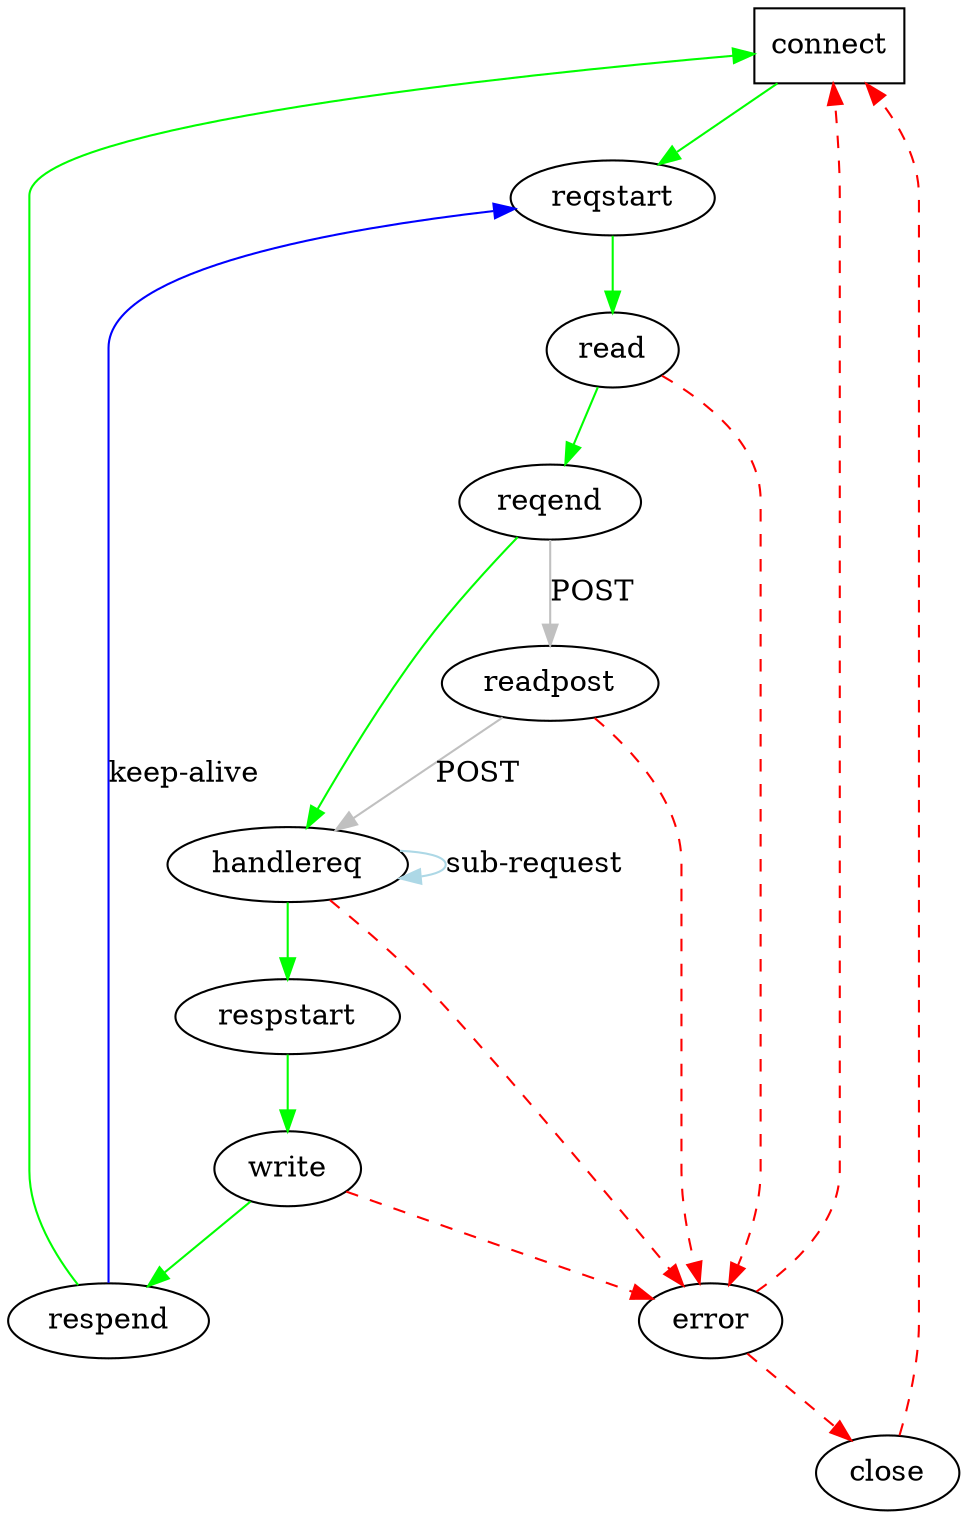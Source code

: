 digraph state {
  edge [color=green];
  connect -> reqstart -> read -> reqend -> handlereq -> respstart -> write -> respend -> connect;
  edge [color=grey];
  reqend -> readpost -> handlereq [ label="POST" ];
  edge [ color=blue]
  respend -> reqstart [ label="keep-alive" ];
  edge [ color=lightblue]
  handlereq -> handlereq [ label="sub-request" ];
  edge [style=dashed, color=red];
  error -> close -> connect;
  error -> connect;
  handlereq -> error;
  read -> error;
  readpost -> error;
  write -> error;
  connect [shape=box];
}
